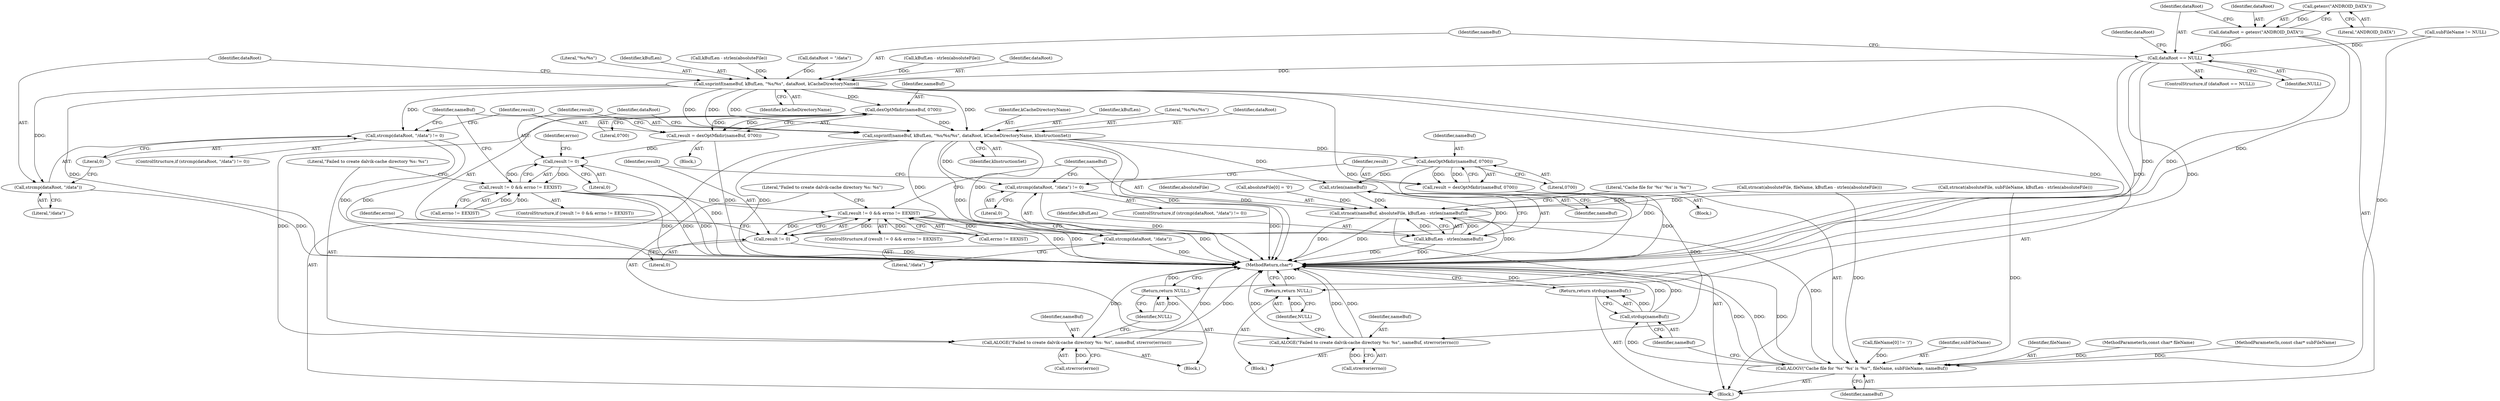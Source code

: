 digraph "0_Android_338aeaf28e9981c15d0673b18487dba61eb5447c@API" {
"1000202" [label="(Call,getenv(\"ANDROID_DATA\"))"];
"1000200" [label="(Call,dataRoot = getenv(\"ANDROID_DATA\"))"];
"1000205" [label="(Call,dataRoot == NULL)"];
"1000211" [label="(Call,snprintf(nameBuf, kBufLen, \"%s/%s\", dataRoot, kCacheDirectoryName))"];
"1000218" [label="(Call,strcmp(dataRoot, \"/data\") != 0)"];
"1000219" [label="(Call,strcmp(dataRoot, \"/data\"))"];
"1000227" [label="(Call,dexOptMkdir(nameBuf, 0700))"];
"1000225" [label="(Call,result = dexOptMkdir(nameBuf, 0700))"];
"1000232" [label="(Call,result != 0)"];
"1000231" [label="(Call,result != 0 && errno != EEXIST)"];
"1000267" [label="(Call,result != 0 && errno != EEXIST)"];
"1000239" [label="(Call,ALOGE(\"Failed to create dalvik-cache directory %s: %s\", nameBuf, strerror(errno)))"];
"1000246" [label="(Call,snprintf(nameBuf, kBufLen, \"%s/%s/%s\", dataRoot, kCacheDirectoryName, kInstructionSet))"];
"1000254" [label="(Call,strcmp(dataRoot, \"/data\") != 0)"];
"1000255" [label="(Call,strcmp(dataRoot, \"/data\"))"];
"1000263" [label="(Call,dexOptMkdir(nameBuf, 0700))"];
"1000261" [label="(Call,result = dexOptMkdir(nameBuf, 0700))"];
"1000268" [label="(Call,result != 0)"];
"1000275" [label="(Call,ALOGE(\"Failed to create dalvik-cache directory %s: %s\", nameBuf, strerror(errno)))"];
"1000287" [label="(Call,strlen(nameBuf))"];
"1000282" [label="(Call,strncat(nameBuf, absoluteFile, kBufLen - strlen(nameBuf)))"];
"1000289" [label="(Call,ALOGV(\"Cache file for '%s' '%s' is '%s'\", fileName, subFileName, nameBuf))"];
"1000295" [label="(Call,strdup(nameBuf))"];
"1000294" [label="(Return,return strdup(nameBuf);)"];
"1000285" [label="(Call,kBufLen - strlen(nameBuf))"];
"1000244" [label="(Return,return NULL;)"];
"1000280" [label="(Return,return NULL;)"];
"1000227" [label="(Call,dexOptMkdir(nameBuf, 0700))"];
"1000202" [label="(Call,getenv(\"ANDROID_DATA\"))"];
"1000287" [label="(Call,strlen(nameBuf))"];
"1000295" [label="(Call,strdup(nameBuf))"];
"1000277" [label="(Identifier,nameBuf)"];
"1000233" [label="(Identifier,result)"];
"1000254" [label="(Call,strcmp(dataRoot, \"/data\") != 0)"];
"1000269" [label="(Identifier,result)"];
"1000212" [label="(Identifier,nameBuf)"];
"1000218" [label="(Call,strcmp(dataRoot, \"/data\") != 0)"];
"1000223" [label="(Block,)"];
"1000296" [label="(Identifier,nameBuf)"];
"1000159" [label="(Call,subFileName != NULL)"];
"1000242" [label="(Call,strerror(errno))"];
"1000272" [label="(Identifier,errno)"];
"1000262" [label="(Identifier,result)"];
"1000255" [label="(Call,strcmp(dataRoot, \"/data\"))"];
"1000297" [label="(MethodReturn,char*)"];
"1000221" [label="(Literal,\"/data\")"];
"1000200" [label="(Call,dataRoot = getenv(\"ANDROID_DATA\"))"];
"1000267" [label="(Call,result != 0 && errno != EEXIST)"];
"1000225" [label="(Call,result = dexOptMkdir(nameBuf, 0700))"];
"1000154" [label="(Call,kBufLen - strlen(absoluteFile))"];
"1000215" [label="(Identifier,dataRoot)"];
"1000244" [label="(Return,return NULL;)"];
"1000203" [label="(Literal,\"ANDROID_DATA\")"];
"1000251" [label="(Identifier,kCacheDirectoryName)"];
"1000281" [label="(Identifier,NULL)"];
"1000274" [label="(Block,)"];
"1000217" [label="(ControlStructure,if (strcmp(dataRoot, \"/data\") != 0))"];
"1000248" [label="(Identifier,kBufLen)"];
"1000204" [label="(ControlStructure,if (dataRoot == NULL))"];
"1000234" [label="(Literal,0)"];
"1000288" [label="(Identifier,nameBuf)"];
"1000261" [label="(Call,result = dexOptMkdir(nameBuf, 0700))"];
"1000214" [label="(Literal,\"%s/%s\")"];
"1000258" [label="(Literal,0)"];
"1000268" [label="(Call,result != 0)"];
"1000213" [label="(Identifier,kBufLen)"];
"1000127" [label="(Call,fileName[0] != '/')"];
"1000241" [label="(Identifier,nameBuf)"];
"1000292" [label="(Identifier,subFileName)"];
"1000266" [label="(ControlStructure,if (result != 0 && errno != EEXIST))"];
"1000228" [label="(Identifier,nameBuf)"];
"1000275" [label="(Call,ALOGE(\"Failed to create dalvik-cache directory %s: %s\", nameBuf, strerror(errno)))"];
"1000270" [label="(Literal,0)"];
"1000284" [label="(Identifier,absoluteFile)"];
"1000170" [label="(Call,strncat(absoluteFile, subFileName, kBufLen - strlen(absoluteFile)))"];
"1000286" [label="(Identifier,kBufLen)"];
"1000173" [label="(Call,kBufLen - strlen(absoluteFile))"];
"1000222" [label="(Literal,0)"];
"1000259" [label="(Block,)"];
"1000240" [label="(Literal,\"Failed to create dalvik-cache directory %s: %s\")"];
"1000236" [label="(Identifier,errno)"];
"1000280" [label="(Return,return NULL;)"];
"1000235" [label="(Call,errno != EEXIST)"];
"1000290" [label="(Literal,\"Cache file for '%s' '%s' is '%s'\")"];
"1000109" [label="(Block,)"];
"1000283" [label="(Identifier,nameBuf)"];
"1000252" [label="(Identifier,kInstructionSet)"];
"1000265" [label="(Literal,0700)"];
"1000289" [label="(Call,ALOGV(\"Cache file for '%s' '%s' is '%s'\", fileName, subFileName, nameBuf))"];
"1000151" [label="(Call,strncat(absoluteFile, fileName, kBufLen - strlen(absoluteFile)))"];
"1000219" [label="(Call,strcmp(dataRoot, \"/data\"))"];
"1000294" [label="(Return,return strdup(nameBuf);)"];
"1000229" [label="(Literal,0700)"];
"1000231" [label="(Call,result != 0 && errno != EEXIST)"];
"1000257" [label="(Literal,\"/data\")"];
"1000245" [label="(Identifier,NULL)"];
"1000249" [label="(Literal,\"%s/%s/%s\")"];
"1000278" [label="(Call,strerror(errno))"];
"1000256" [label="(Identifier,dataRoot)"];
"1000271" [label="(Call,errno != EEXIST)"];
"1000226" [label="(Identifier,result)"];
"1000209" [label="(Identifier,dataRoot)"];
"1000246" [label="(Call,snprintf(nameBuf, kBufLen, \"%s/%s/%s\", dataRoot, kCacheDirectoryName, kInstructionSet))"];
"1000206" [label="(Identifier,dataRoot)"];
"1000205" [label="(Call,dataRoot == NULL)"];
"1000285" [label="(Call,kBufLen - strlen(nameBuf))"];
"1000207" [label="(Identifier,NULL)"];
"1000238" [label="(Block,)"];
"1000250" [label="(Identifier,dataRoot)"];
"1000121" [label="(Call,absoluteFile[0] = '\0')"];
"1000201" [label="(Identifier,dataRoot)"];
"1000211" [label="(Call,snprintf(nameBuf, kBufLen, \"%s/%s\", dataRoot, kCacheDirectoryName))"];
"1000253" [label="(ControlStructure,if (strcmp(dataRoot, \"/data\") != 0))"];
"1000291" [label="(Identifier,fileName)"];
"1000208" [label="(Call,dataRoot = \"/data\")"];
"1000276" [label="(Literal,\"Failed to create dalvik-cache directory %s: %s\")"];
"1000232" [label="(Call,result != 0)"];
"1000282" [label="(Call,strncat(nameBuf, absoluteFile, kBufLen - strlen(nameBuf)))"];
"1000216" [label="(Identifier,kCacheDirectoryName)"];
"1000264" [label="(Identifier,nameBuf)"];
"1000107" [label="(MethodParameterIn,const char* fileName)"];
"1000293" [label="(Identifier,nameBuf)"];
"1000247" [label="(Identifier,nameBuf)"];
"1000263" [label="(Call,dexOptMkdir(nameBuf, 0700))"];
"1000220" [label="(Identifier,dataRoot)"];
"1000230" [label="(ControlStructure,if (result != 0 && errno != EEXIST))"];
"1000108" [label="(MethodParameterIn,const char* subFileName)"];
"1000239" [label="(Call,ALOGE(\"Failed to create dalvik-cache directory %s: %s\", nameBuf, strerror(errno)))"];
"1000202" -> "1000200"  [label="AST: "];
"1000202" -> "1000203"  [label="CFG: "];
"1000203" -> "1000202"  [label="AST: "];
"1000200" -> "1000202"  [label="CFG: "];
"1000202" -> "1000200"  [label="DDG: "];
"1000200" -> "1000109"  [label="AST: "];
"1000201" -> "1000200"  [label="AST: "];
"1000206" -> "1000200"  [label="CFG: "];
"1000200" -> "1000297"  [label="DDG: "];
"1000200" -> "1000205"  [label="DDG: "];
"1000205" -> "1000204"  [label="AST: "];
"1000205" -> "1000207"  [label="CFG: "];
"1000206" -> "1000205"  [label="AST: "];
"1000207" -> "1000205"  [label="AST: "];
"1000209" -> "1000205"  [label="CFG: "];
"1000212" -> "1000205"  [label="CFG: "];
"1000205" -> "1000297"  [label="DDG: "];
"1000205" -> "1000297"  [label="DDG: "];
"1000159" -> "1000205"  [label="DDG: "];
"1000205" -> "1000211"  [label="DDG: "];
"1000205" -> "1000244"  [label="DDG: "];
"1000205" -> "1000280"  [label="DDG: "];
"1000211" -> "1000109"  [label="AST: "];
"1000211" -> "1000216"  [label="CFG: "];
"1000212" -> "1000211"  [label="AST: "];
"1000213" -> "1000211"  [label="AST: "];
"1000214" -> "1000211"  [label="AST: "];
"1000215" -> "1000211"  [label="AST: "];
"1000216" -> "1000211"  [label="AST: "];
"1000220" -> "1000211"  [label="CFG: "];
"1000211" -> "1000297"  [label="DDG: "];
"1000211" -> "1000297"  [label="DDG: "];
"1000211" -> "1000297"  [label="DDG: "];
"1000154" -> "1000211"  [label="DDG: "];
"1000173" -> "1000211"  [label="DDG: "];
"1000208" -> "1000211"  [label="DDG: "];
"1000211" -> "1000218"  [label="DDG: "];
"1000211" -> "1000219"  [label="DDG: "];
"1000211" -> "1000227"  [label="DDG: "];
"1000211" -> "1000246"  [label="DDG: "];
"1000211" -> "1000246"  [label="DDG: "];
"1000211" -> "1000246"  [label="DDG: "];
"1000211" -> "1000246"  [label="DDG: "];
"1000218" -> "1000217"  [label="AST: "];
"1000218" -> "1000222"  [label="CFG: "];
"1000219" -> "1000218"  [label="AST: "];
"1000222" -> "1000218"  [label="AST: "];
"1000226" -> "1000218"  [label="CFG: "];
"1000247" -> "1000218"  [label="CFG: "];
"1000218" -> "1000297"  [label="DDG: "];
"1000218" -> "1000297"  [label="DDG: "];
"1000219" -> "1000221"  [label="CFG: "];
"1000220" -> "1000219"  [label="AST: "];
"1000221" -> "1000219"  [label="AST: "];
"1000222" -> "1000219"  [label="CFG: "];
"1000219" -> "1000297"  [label="DDG: "];
"1000227" -> "1000225"  [label="AST: "];
"1000227" -> "1000229"  [label="CFG: "];
"1000228" -> "1000227"  [label="AST: "];
"1000229" -> "1000227"  [label="AST: "];
"1000225" -> "1000227"  [label="CFG: "];
"1000227" -> "1000225"  [label="DDG: "];
"1000227" -> "1000225"  [label="DDG: "];
"1000227" -> "1000239"  [label="DDG: "];
"1000227" -> "1000246"  [label="DDG: "];
"1000225" -> "1000223"  [label="AST: "];
"1000226" -> "1000225"  [label="AST: "];
"1000233" -> "1000225"  [label="CFG: "];
"1000225" -> "1000297"  [label="DDG: "];
"1000225" -> "1000232"  [label="DDG: "];
"1000232" -> "1000231"  [label="AST: "];
"1000232" -> "1000234"  [label="CFG: "];
"1000233" -> "1000232"  [label="AST: "];
"1000234" -> "1000232"  [label="AST: "];
"1000236" -> "1000232"  [label="CFG: "];
"1000231" -> "1000232"  [label="CFG: "];
"1000232" -> "1000297"  [label="DDG: "];
"1000232" -> "1000231"  [label="DDG: "];
"1000232" -> "1000231"  [label="DDG: "];
"1000231" -> "1000230"  [label="AST: "];
"1000231" -> "1000235"  [label="CFG: "];
"1000235" -> "1000231"  [label="AST: "];
"1000240" -> "1000231"  [label="CFG: "];
"1000247" -> "1000231"  [label="CFG: "];
"1000231" -> "1000297"  [label="DDG: "];
"1000231" -> "1000297"  [label="DDG: "];
"1000231" -> "1000297"  [label="DDG: "];
"1000235" -> "1000231"  [label="DDG: "];
"1000235" -> "1000231"  [label="DDG: "];
"1000231" -> "1000267"  [label="DDG: "];
"1000267" -> "1000266"  [label="AST: "];
"1000267" -> "1000268"  [label="CFG: "];
"1000267" -> "1000271"  [label="CFG: "];
"1000268" -> "1000267"  [label="AST: "];
"1000271" -> "1000267"  [label="AST: "];
"1000276" -> "1000267"  [label="CFG: "];
"1000283" -> "1000267"  [label="CFG: "];
"1000267" -> "1000297"  [label="DDG: "];
"1000267" -> "1000297"  [label="DDG: "];
"1000267" -> "1000297"  [label="DDG: "];
"1000268" -> "1000267"  [label="DDG: "];
"1000268" -> "1000267"  [label="DDG: "];
"1000271" -> "1000267"  [label="DDG: "];
"1000271" -> "1000267"  [label="DDG: "];
"1000239" -> "1000238"  [label="AST: "];
"1000239" -> "1000242"  [label="CFG: "];
"1000240" -> "1000239"  [label="AST: "];
"1000241" -> "1000239"  [label="AST: "];
"1000242" -> "1000239"  [label="AST: "];
"1000245" -> "1000239"  [label="CFG: "];
"1000239" -> "1000297"  [label="DDG: "];
"1000239" -> "1000297"  [label="DDG: "];
"1000239" -> "1000297"  [label="DDG: "];
"1000242" -> "1000239"  [label="DDG: "];
"1000246" -> "1000109"  [label="AST: "];
"1000246" -> "1000252"  [label="CFG: "];
"1000247" -> "1000246"  [label="AST: "];
"1000248" -> "1000246"  [label="AST: "];
"1000249" -> "1000246"  [label="AST: "];
"1000250" -> "1000246"  [label="AST: "];
"1000251" -> "1000246"  [label="AST: "];
"1000252" -> "1000246"  [label="AST: "];
"1000256" -> "1000246"  [label="CFG: "];
"1000246" -> "1000297"  [label="DDG: "];
"1000246" -> "1000297"  [label="DDG: "];
"1000246" -> "1000297"  [label="DDG: "];
"1000246" -> "1000297"  [label="DDG: "];
"1000246" -> "1000254"  [label="DDG: "];
"1000246" -> "1000255"  [label="DDG: "];
"1000246" -> "1000263"  [label="DDG: "];
"1000246" -> "1000285"  [label="DDG: "];
"1000246" -> "1000287"  [label="DDG: "];
"1000254" -> "1000253"  [label="AST: "];
"1000254" -> "1000258"  [label="CFG: "];
"1000255" -> "1000254"  [label="AST: "];
"1000258" -> "1000254"  [label="AST: "];
"1000262" -> "1000254"  [label="CFG: "];
"1000283" -> "1000254"  [label="CFG: "];
"1000254" -> "1000297"  [label="DDG: "];
"1000254" -> "1000297"  [label="DDG: "];
"1000255" -> "1000257"  [label="CFG: "];
"1000256" -> "1000255"  [label="AST: "];
"1000257" -> "1000255"  [label="AST: "];
"1000258" -> "1000255"  [label="CFG: "];
"1000255" -> "1000297"  [label="DDG: "];
"1000263" -> "1000261"  [label="AST: "];
"1000263" -> "1000265"  [label="CFG: "];
"1000264" -> "1000263"  [label="AST: "];
"1000265" -> "1000263"  [label="AST: "];
"1000261" -> "1000263"  [label="CFG: "];
"1000263" -> "1000261"  [label="DDG: "];
"1000263" -> "1000261"  [label="DDG: "];
"1000263" -> "1000275"  [label="DDG: "];
"1000263" -> "1000287"  [label="DDG: "];
"1000261" -> "1000259"  [label="AST: "];
"1000262" -> "1000261"  [label="AST: "];
"1000269" -> "1000261"  [label="CFG: "];
"1000261" -> "1000297"  [label="DDG: "];
"1000261" -> "1000268"  [label="DDG: "];
"1000268" -> "1000270"  [label="CFG: "];
"1000269" -> "1000268"  [label="AST: "];
"1000270" -> "1000268"  [label="AST: "];
"1000272" -> "1000268"  [label="CFG: "];
"1000268" -> "1000297"  [label="DDG: "];
"1000275" -> "1000274"  [label="AST: "];
"1000275" -> "1000278"  [label="CFG: "];
"1000276" -> "1000275"  [label="AST: "];
"1000277" -> "1000275"  [label="AST: "];
"1000278" -> "1000275"  [label="AST: "];
"1000281" -> "1000275"  [label="CFG: "];
"1000275" -> "1000297"  [label="DDG: "];
"1000275" -> "1000297"  [label="DDG: "];
"1000275" -> "1000297"  [label="DDG: "];
"1000278" -> "1000275"  [label="DDG: "];
"1000287" -> "1000285"  [label="AST: "];
"1000287" -> "1000288"  [label="CFG: "];
"1000288" -> "1000287"  [label="AST: "];
"1000285" -> "1000287"  [label="CFG: "];
"1000287" -> "1000282"  [label="DDG: "];
"1000287" -> "1000285"  [label="DDG: "];
"1000282" -> "1000109"  [label="AST: "];
"1000282" -> "1000285"  [label="CFG: "];
"1000283" -> "1000282"  [label="AST: "];
"1000284" -> "1000282"  [label="AST: "];
"1000285" -> "1000282"  [label="AST: "];
"1000290" -> "1000282"  [label="CFG: "];
"1000282" -> "1000297"  [label="DDG: "];
"1000282" -> "1000297"  [label="DDG: "];
"1000282" -> "1000297"  [label="DDG: "];
"1000121" -> "1000282"  [label="DDG: "];
"1000151" -> "1000282"  [label="DDG: "];
"1000170" -> "1000282"  [label="DDG: "];
"1000285" -> "1000282"  [label="DDG: "];
"1000285" -> "1000282"  [label="DDG: "];
"1000282" -> "1000289"  [label="DDG: "];
"1000289" -> "1000109"  [label="AST: "];
"1000289" -> "1000293"  [label="CFG: "];
"1000290" -> "1000289"  [label="AST: "];
"1000291" -> "1000289"  [label="AST: "];
"1000292" -> "1000289"  [label="AST: "];
"1000293" -> "1000289"  [label="AST: "];
"1000296" -> "1000289"  [label="CFG: "];
"1000289" -> "1000297"  [label="DDG: "];
"1000289" -> "1000297"  [label="DDG: "];
"1000289" -> "1000297"  [label="DDG: "];
"1000151" -> "1000289"  [label="DDG: "];
"1000127" -> "1000289"  [label="DDG: "];
"1000107" -> "1000289"  [label="DDG: "];
"1000170" -> "1000289"  [label="DDG: "];
"1000159" -> "1000289"  [label="DDG: "];
"1000108" -> "1000289"  [label="DDG: "];
"1000289" -> "1000295"  [label="DDG: "];
"1000295" -> "1000294"  [label="AST: "];
"1000295" -> "1000296"  [label="CFG: "];
"1000296" -> "1000295"  [label="AST: "];
"1000294" -> "1000295"  [label="CFG: "];
"1000295" -> "1000297"  [label="DDG: "];
"1000295" -> "1000297"  [label="DDG: "];
"1000295" -> "1000294"  [label="DDG: "];
"1000294" -> "1000109"  [label="AST: "];
"1000297" -> "1000294"  [label="CFG: "];
"1000294" -> "1000297"  [label="DDG: "];
"1000286" -> "1000285"  [label="AST: "];
"1000285" -> "1000297"  [label="DDG: "];
"1000285" -> "1000297"  [label="DDG: "];
"1000244" -> "1000238"  [label="AST: "];
"1000244" -> "1000245"  [label="CFG: "];
"1000245" -> "1000244"  [label="AST: "];
"1000297" -> "1000244"  [label="CFG: "];
"1000244" -> "1000297"  [label="DDG: "];
"1000245" -> "1000244"  [label="DDG: "];
"1000280" -> "1000274"  [label="AST: "];
"1000280" -> "1000281"  [label="CFG: "];
"1000281" -> "1000280"  [label="AST: "];
"1000297" -> "1000280"  [label="CFG: "];
"1000280" -> "1000297"  [label="DDG: "];
"1000281" -> "1000280"  [label="DDG: "];
}
